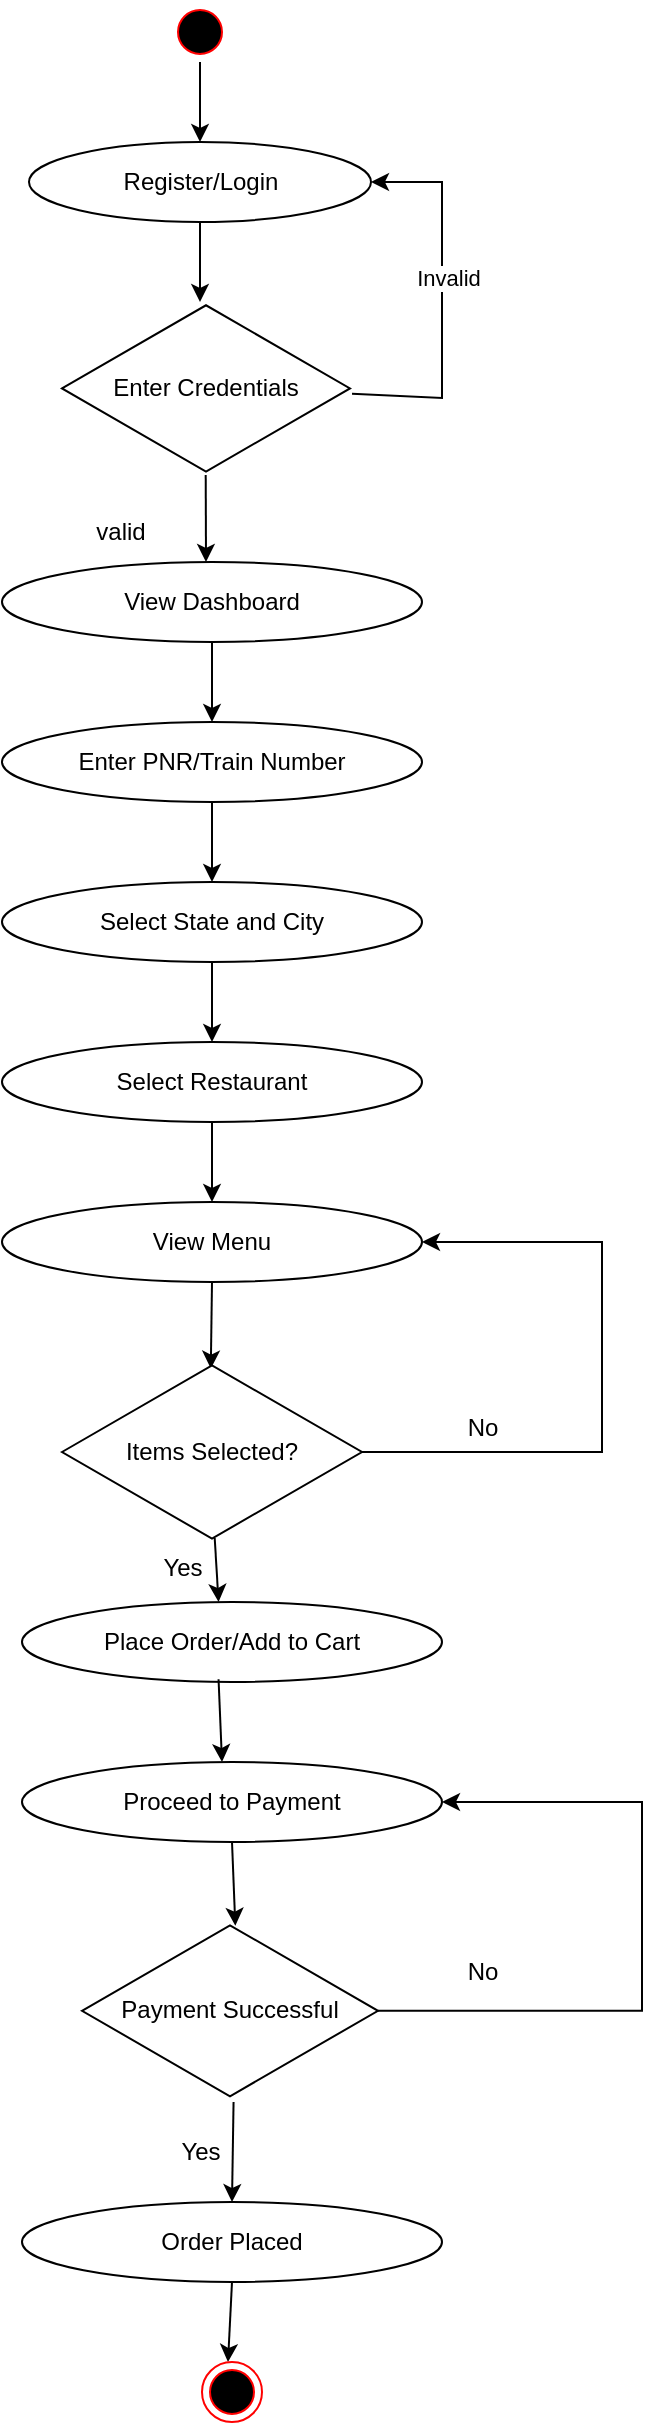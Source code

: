 <mxfile version="26.2.13">
  <diagram name="Page-1" id="OYj4rrLieWdSkh0pm5D2">
    <mxGraphModel dx="1228" dy="620" grid="1" gridSize="10" guides="1" tooltips="1" connect="1" arrows="1" fold="1" page="1" pageScale="1" pageWidth="827" pageHeight="1169" math="0" shadow="0">
      <root>
        <mxCell id="0" />
        <mxCell id="1" parent="0" />
        <mxCell id="mPuYtbE6T_Ci5l2qCnX3-5" value="" style="ellipse;html=1;shape=startState;fillColor=#000000;strokeColor=#ff0000;" parent="1" vertex="1">
          <mxGeometry x="384" y="40" width="30" height="30" as="geometry" />
        </mxCell>
        <mxCell id="0xirTzkCO1_xGlWDhIxt-1" value="Register/Login" style="ellipse;whiteSpace=wrap;html=1;align=center;" vertex="1" parent="1">
          <mxGeometry x="313.5" y="110" width="171" height="40" as="geometry" />
        </mxCell>
        <mxCell id="0xirTzkCO1_xGlWDhIxt-5" value="Enter Credentials" style="html=1;whiteSpace=wrap;aspect=fixed;shape=isoRectangle;" vertex="1" parent="1">
          <mxGeometry x="330" y="190" width="144" height="86.4" as="geometry" />
        </mxCell>
        <mxCell id="0xirTzkCO1_xGlWDhIxt-6" value="valid" style="text;html=1;align=center;verticalAlign=middle;resizable=0;points=[];autosize=1;strokeColor=none;fillColor=none;" vertex="1" parent="1">
          <mxGeometry x="334" y="290" width="50" height="30" as="geometry" />
        </mxCell>
        <mxCell id="0xirTzkCO1_xGlWDhIxt-10" value="" style="edgeStyle=none;orthogonalLoop=1;jettySize=auto;html=1;rounded=0;exitX=0.499;exitY=1.001;exitDx=0;exitDy=0;exitPerimeter=0;" edge="1" parent="1" source="0xirTzkCO1_xGlWDhIxt-5">
          <mxGeometry width="100" relative="1" as="geometry">
            <mxPoint x="260" y="390" as="sourcePoint" />
            <mxPoint x="402" y="320" as="targetPoint" />
            <Array as="points" />
          </mxGeometry>
        </mxCell>
        <mxCell id="0xirTzkCO1_xGlWDhIxt-13" value="" style="edgeStyle=none;orthogonalLoop=1;jettySize=auto;html=1;rounded=0;exitX=0.5;exitY=1;exitDx=0;exitDy=0;" edge="1" parent="1" source="0xirTzkCO1_xGlWDhIxt-1">
          <mxGeometry width="100" relative="1" as="geometry">
            <mxPoint x="409" y="320" as="sourcePoint" />
            <mxPoint x="399" y="190" as="targetPoint" />
            <Array as="points" />
          </mxGeometry>
        </mxCell>
        <mxCell id="0xirTzkCO1_xGlWDhIxt-15" value="View Dashboard" style="ellipse;whiteSpace=wrap;html=1;align=center;" vertex="1" parent="1">
          <mxGeometry x="300" y="320" width="210" height="40" as="geometry" />
        </mxCell>
        <mxCell id="0xirTzkCO1_xGlWDhIxt-16" value="" style="edgeStyle=none;orthogonalLoop=1;jettySize=auto;html=1;rounded=0;exitX=1.007;exitY=0.531;exitDx=0;exitDy=0;exitPerimeter=0;entryX=1;entryY=0.5;entryDx=0;entryDy=0;" edge="1" parent="1" source="0xirTzkCO1_xGlWDhIxt-5" target="0xirTzkCO1_xGlWDhIxt-1">
          <mxGeometry width="100" relative="1" as="geometry">
            <mxPoint x="409" y="180" as="sourcePoint" />
            <mxPoint x="520" y="30" as="targetPoint" />
            <Array as="points">
              <mxPoint x="520" y="238" />
              <mxPoint x="520" y="130" />
            </Array>
          </mxGeometry>
        </mxCell>
        <mxCell id="0xirTzkCO1_xGlWDhIxt-17" value="Invalid" style="edgeLabel;html=1;align=center;verticalAlign=middle;resizable=0;points=[];" vertex="1" connectable="0" parent="0xirTzkCO1_xGlWDhIxt-16">
          <mxGeometry x="0.117" y="-3" relative="1" as="geometry">
            <mxPoint as="offset" />
          </mxGeometry>
        </mxCell>
        <mxCell id="0xirTzkCO1_xGlWDhIxt-18" value="" style="edgeStyle=none;orthogonalLoop=1;jettySize=auto;html=1;rounded=0;exitX=0.5;exitY=1;exitDx=0;exitDy=0;" edge="1" parent="1" source="mPuYtbE6T_Ci5l2qCnX3-5">
          <mxGeometry width="100" relative="1" as="geometry">
            <mxPoint x="409" y="180" as="sourcePoint" />
            <mxPoint x="399" y="110" as="targetPoint" />
            <Array as="points" />
          </mxGeometry>
        </mxCell>
        <mxCell id="0xirTzkCO1_xGlWDhIxt-19" value="" style="edgeStyle=none;orthogonalLoop=1;jettySize=auto;html=1;rounded=0;exitX=0.5;exitY=1;exitDx=0;exitDy=0;entryX=0.5;entryY=0;entryDx=0;entryDy=0;" edge="1" parent="1" source="0xirTzkCO1_xGlWDhIxt-15" target="0xirTzkCO1_xGlWDhIxt-20">
          <mxGeometry width="100" relative="1" as="geometry">
            <mxPoint x="399" y="400" as="sourcePoint" />
            <mxPoint x="399" y="400" as="targetPoint" />
            <Array as="points" />
          </mxGeometry>
        </mxCell>
        <mxCell id="0xirTzkCO1_xGlWDhIxt-20" value="Enter PNR/Train Number" style="ellipse;whiteSpace=wrap;html=1;align=center;" vertex="1" parent="1">
          <mxGeometry x="300" y="400" width="210" height="40" as="geometry" />
        </mxCell>
        <mxCell id="0xirTzkCO1_xGlWDhIxt-22" value="" style="edgeStyle=none;orthogonalLoop=1;jettySize=auto;html=1;rounded=0;exitX=0.5;exitY=1;exitDx=0;exitDy=0;entryX=0.5;entryY=0;entryDx=0;entryDy=0;" edge="1" parent="1" source="0xirTzkCO1_xGlWDhIxt-20" target="0xirTzkCO1_xGlWDhIxt-23">
          <mxGeometry width="100" relative="1" as="geometry">
            <mxPoint x="409" y="410" as="sourcePoint" />
            <mxPoint x="399" y="480" as="targetPoint" />
            <Array as="points" />
          </mxGeometry>
        </mxCell>
        <mxCell id="0xirTzkCO1_xGlWDhIxt-23" value="Select State and City" style="ellipse;whiteSpace=wrap;html=1;align=center;" vertex="1" parent="1">
          <mxGeometry x="300" y="480" width="210" height="40" as="geometry" />
        </mxCell>
        <mxCell id="0xirTzkCO1_xGlWDhIxt-24" value="" style="edgeStyle=none;orthogonalLoop=1;jettySize=auto;html=1;rounded=0;exitX=0.5;exitY=1;exitDx=0;exitDy=0;entryX=0.5;entryY=0;entryDx=0;entryDy=0;" edge="1" parent="1" source="0xirTzkCO1_xGlWDhIxt-23" target="0xirTzkCO1_xGlWDhIxt-26">
          <mxGeometry width="100" relative="1" as="geometry">
            <mxPoint x="409" y="410" as="sourcePoint" />
            <mxPoint x="400" y="560" as="targetPoint" />
            <Array as="points" />
          </mxGeometry>
        </mxCell>
        <mxCell id="0xirTzkCO1_xGlWDhIxt-26" value="Select Restaurant" style="ellipse;whiteSpace=wrap;html=1;align=center;" vertex="1" parent="1">
          <mxGeometry x="300" y="560" width="210" height="40" as="geometry" />
        </mxCell>
        <mxCell id="0xirTzkCO1_xGlWDhIxt-27" value="" style="edgeStyle=none;orthogonalLoop=1;jettySize=auto;html=1;rounded=0;exitX=0.5;exitY=1;exitDx=0;exitDy=0;entryX=0.5;entryY=0;entryDx=0;entryDy=0;" edge="1" parent="1" source="0xirTzkCO1_xGlWDhIxt-26" target="0xirTzkCO1_xGlWDhIxt-29">
          <mxGeometry width="100" relative="1" as="geometry">
            <mxPoint x="409" y="590" as="sourcePoint" />
            <mxPoint x="399" y="640" as="targetPoint" />
            <Array as="points" />
          </mxGeometry>
        </mxCell>
        <mxCell id="0xirTzkCO1_xGlWDhIxt-29" value="View Menu" style="ellipse;whiteSpace=wrap;html=1;align=center;" vertex="1" parent="1">
          <mxGeometry x="300" y="640" width="210" height="40" as="geometry" />
        </mxCell>
        <mxCell id="0xirTzkCO1_xGlWDhIxt-30" value="" style="edgeStyle=none;orthogonalLoop=1;jettySize=auto;html=1;rounded=0;exitX=0.5;exitY=1;exitDx=0;exitDy=0;entryX=0.496;entryY=0.037;entryDx=0;entryDy=0;entryPerimeter=0;" edge="1" parent="1" source="0xirTzkCO1_xGlWDhIxt-29" target="0xirTzkCO1_xGlWDhIxt-33">
          <mxGeometry width="100" relative="1" as="geometry">
            <mxPoint x="409" y="690" as="sourcePoint" />
            <mxPoint x="400" y="720" as="targetPoint" />
            <Array as="points" />
          </mxGeometry>
        </mxCell>
        <mxCell id="0xirTzkCO1_xGlWDhIxt-56" style="edgeStyle=orthogonalEdgeStyle;rounded=0;orthogonalLoop=1;jettySize=auto;html=1;entryX=1;entryY=0.5;entryDx=0;entryDy=0;" edge="1" parent="1" source="0xirTzkCO1_xGlWDhIxt-33" target="0xirTzkCO1_xGlWDhIxt-29">
          <mxGeometry relative="1" as="geometry">
            <mxPoint x="520" y="660" as="targetPoint" />
            <Array as="points">
              <mxPoint x="600" y="765" />
              <mxPoint x="600" y="660" />
            </Array>
          </mxGeometry>
        </mxCell>
        <mxCell id="0xirTzkCO1_xGlWDhIxt-33" value="Items Selected?" style="html=1;whiteSpace=wrap;aspect=fixed;shape=isoRectangle;" vertex="1" parent="1">
          <mxGeometry x="330" y="720" width="150" height="90" as="geometry" />
        </mxCell>
        <mxCell id="0xirTzkCO1_xGlWDhIxt-35" value="" style="edgeStyle=none;orthogonalLoop=1;jettySize=auto;html=1;rounded=0;exitX=0.509;exitY=0.978;exitDx=0;exitDy=0;exitPerimeter=0;entryX=0.468;entryY=0;entryDx=0;entryDy=0;entryPerimeter=0;" edge="1" parent="1" source="0xirTzkCO1_xGlWDhIxt-33" target="0xirTzkCO1_xGlWDhIxt-37">
          <mxGeometry width="100" relative="1" as="geometry">
            <mxPoint x="419" y="700" as="sourcePoint" />
            <mxPoint x="404" y="840" as="targetPoint" />
            <Array as="points" />
          </mxGeometry>
        </mxCell>
        <mxCell id="0xirTzkCO1_xGlWDhIxt-37" value="Place Order/Add to Cart" style="ellipse;whiteSpace=wrap;html=1;align=center;" vertex="1" parent="1">
          <mxGeometry x="310" y="840" width="210" height="40" as="geometry" />
        </mxCell>
        <mxCell id="0xirTzkCO1_xGlWDhIxt-40" value="Proceed to Payment" style="ellipse;whiteSpace=wrap;html=1;align=center;" vertex="1" parent="1">
          <mxGeometry x="310" y="920" width="210" height="40" as="geometry" />
        </mxCell>
        <mxCell id="0xirTzkCO1_xGlWDhIxt-41" value="" style="edgeStyle=none;orthogonalLoop=1;jettySize=auto;html=1;rounded=0;exitX=0.5;exitY=1;exitDx=0;exitDy=0;entryX=0.518;entryY=0.021;entryDx=0;entryDy=0;entryPerimeter=0;" edge="1" parent="1" source="0xirTzkCO1_xGlWDhIxt-40" target="0xirTzkCO1_xGlWDhIxt-43">
          <mxGeometry width="100" relative="1" as="geometry">
            <mxPoint x="409" y="690" as="sourcePoint" />
            <mxPoint x="410" y="1000" as="targetPoint" />
            <Array as="points" />
          </mxGeometry>
        </mxCell>
        <mxCell id="0xirTzkCO1_xGlWDhIxt-42" value="" style="edgeStyle=none;orthogonalLoop=1;jettySize=auto;html=1;rounded=0;exitX=0.468;exitY=0.965;exitDx=0;exitDy=0;exitPerimeter=0;" edge="1" parent="1" source="0xirTzkCO1_xGlWDhIxt-37">
          <mxGeometry width="100" relative="1" as="geometry">
            <mxPoint x="516" y="970" as="sourcePoint" />
            <mxPoint x="410" y="920" as="targetPoint" />
            <Array as="points" />
          </mxGeometry>
        </mxCell>
        <mxCell id="0xirTzkCO1_xGlWDhIxt-59" style="edgeStyle=orthogonalEdgeStyle;rounded=0;orthogonalLoop=1;jettySize=auto;html=1;entryX=1;entryY=0.5;entryDx=0;entryDy=0;" edge="1" parent="1" source="0xirTzkCO1_xGlWDhIxt-43" target="0xirTzkCO1_xGlWDhIxt-40">
          <mxGeometry relative="1" as="geometry">
            <mxPoint x="600" y="940" as="targetPoint" />
            <Array as="points">
              <mxPoint x="620" y="1044" />
              <mxPoint x="620" y="940" />
            </Array>
          </mxGeometry>
        </mxCell>
        <mxCell id="0xirTzkCO1_xGlWDhIxt-43" value="Payment Successful" style="html=1;whiteSpace=wrap;aspect=fixed;shape=isoRectangle;" vertex="1" parent="1">
          <mxGeometry x="340" y="1000" width="148" height="88.8" as="geometry" />
        </mxCell>
        <mxCell id="0xirTzkCO1_xGlWDhIxt-44" value="" style="edgeStyle=none;orthogonalLoop=1;jettySize=auto;html=1;rounded=0;exitX=0.512;exitY=1.014;exitDx=0;exitDy=0;exitPerimeter=0;entryX=0.5;entryY=0;entryDx=0;entryDy=0;" edge="1" parent="1" source="0xirTzkCO1_xGlWDhIxt-43" target="0xirTzkCO1_xGlWDhIxt-47">
          <mxGeometry width="100" relative="1" as="geometry">
            <mxPoint x="516" y="970" as="sourcePoint" />
            <mxPoint x="413" y="1120" as="targetPoint" />
            <Array as="points" />
          </mxGeometry>
        </mxCell>
        <mxCell id="0xirTzkCO1_xGlWDhIxt-47" value="Order Placed" style="ellipse;whiteSpace=wrap;html=1;align=center;" vertex="1" parent="1">
          <mxGeometry x="310" y="1140" width="210" height="40" as="geometry" />
        </mxCell>
        <mxCell id="0xirTzkCO1_xGlWDhIxt-50" value="" style="edgeStyle=none;orthogonalLoop=1;jettySize=auto;html=1;rounded=0;exitX=0.5;exitY=1;exitDx=0;exitDy=0;" edge="1" parent="1" source="0xirTzkCO1_xGlWDhIxt-47">
          <mxGeometry width="100" relative="1" as="geometry">
            <mxPoint x="425" y="1101" as="sourcePoint" />
            <mxPoint x="413" y="1220" as="targetPoint" />
            <Array as="points" />
          </mxGeometry>
        </mxCell>
        <mxCell id="0xirTzkCO1_xGlWDhIxt-51" value="" style="ellipse;html=1;shape=endState;fillColor=#000000;strokeColor=#ff0000;" vertex="1" parent="1">
          <mxGeometry x="400" y="1220" width="30" height="30" as="geometry" />
        </mxCell>
        <mxCell id="0xirTzkCO1_xGlWDhIxt-55" value="Yes" style="text;html=1;align=center;verticalAlign=middle;resizable=0;points=[];autosize=1;strokeColor=none;fillColor=none;" vertex="1" parent="1">
          <mxGeometry x="370" y="808" width="40" height="30" as="geometry" />
        </mxCell>
        <mxCell id="0xirTzkCO1_xGlWDhIxt-57" value="No" style="text;html=1;align=center;verticalAlign=middle;resizable=0;points=[];autosize=1;strokeColor=none;fillColor=none;" vertex="1" parent="1">
          <mxGeometry x="520" y="738" width="40" height="30" as="geometry" />
        </mxCell>
        <mxCell id="0xirTzkCO1_xGlWDhIxt-58" value="Yes" style="text;html=1;align=center;verticalAlign=middle;resizable=0;points=[];autosize=1;strokeColor=none;fillColor=none;" vertex="1" parent="1">
          <mxGeometry x="379" y="1100" width="40" height="30" as="geometry" />
        </mxCell>
        <mxCell id="0xirTzkCO1_xGlWDhIxt-60" value="No" style="text;html=1;align=center;verticalAlign=middle;resizable=0;points=[];autosize=1;strokeColor=none;fillColor=none;" vertex="1" parent="1">
          <mxGeometry x="520" y="1010" width="40" height="30" as="geometry" />
        </mxCell>
      </root>
    </mxGraphModel>
  </diagram>
</mxfile>
